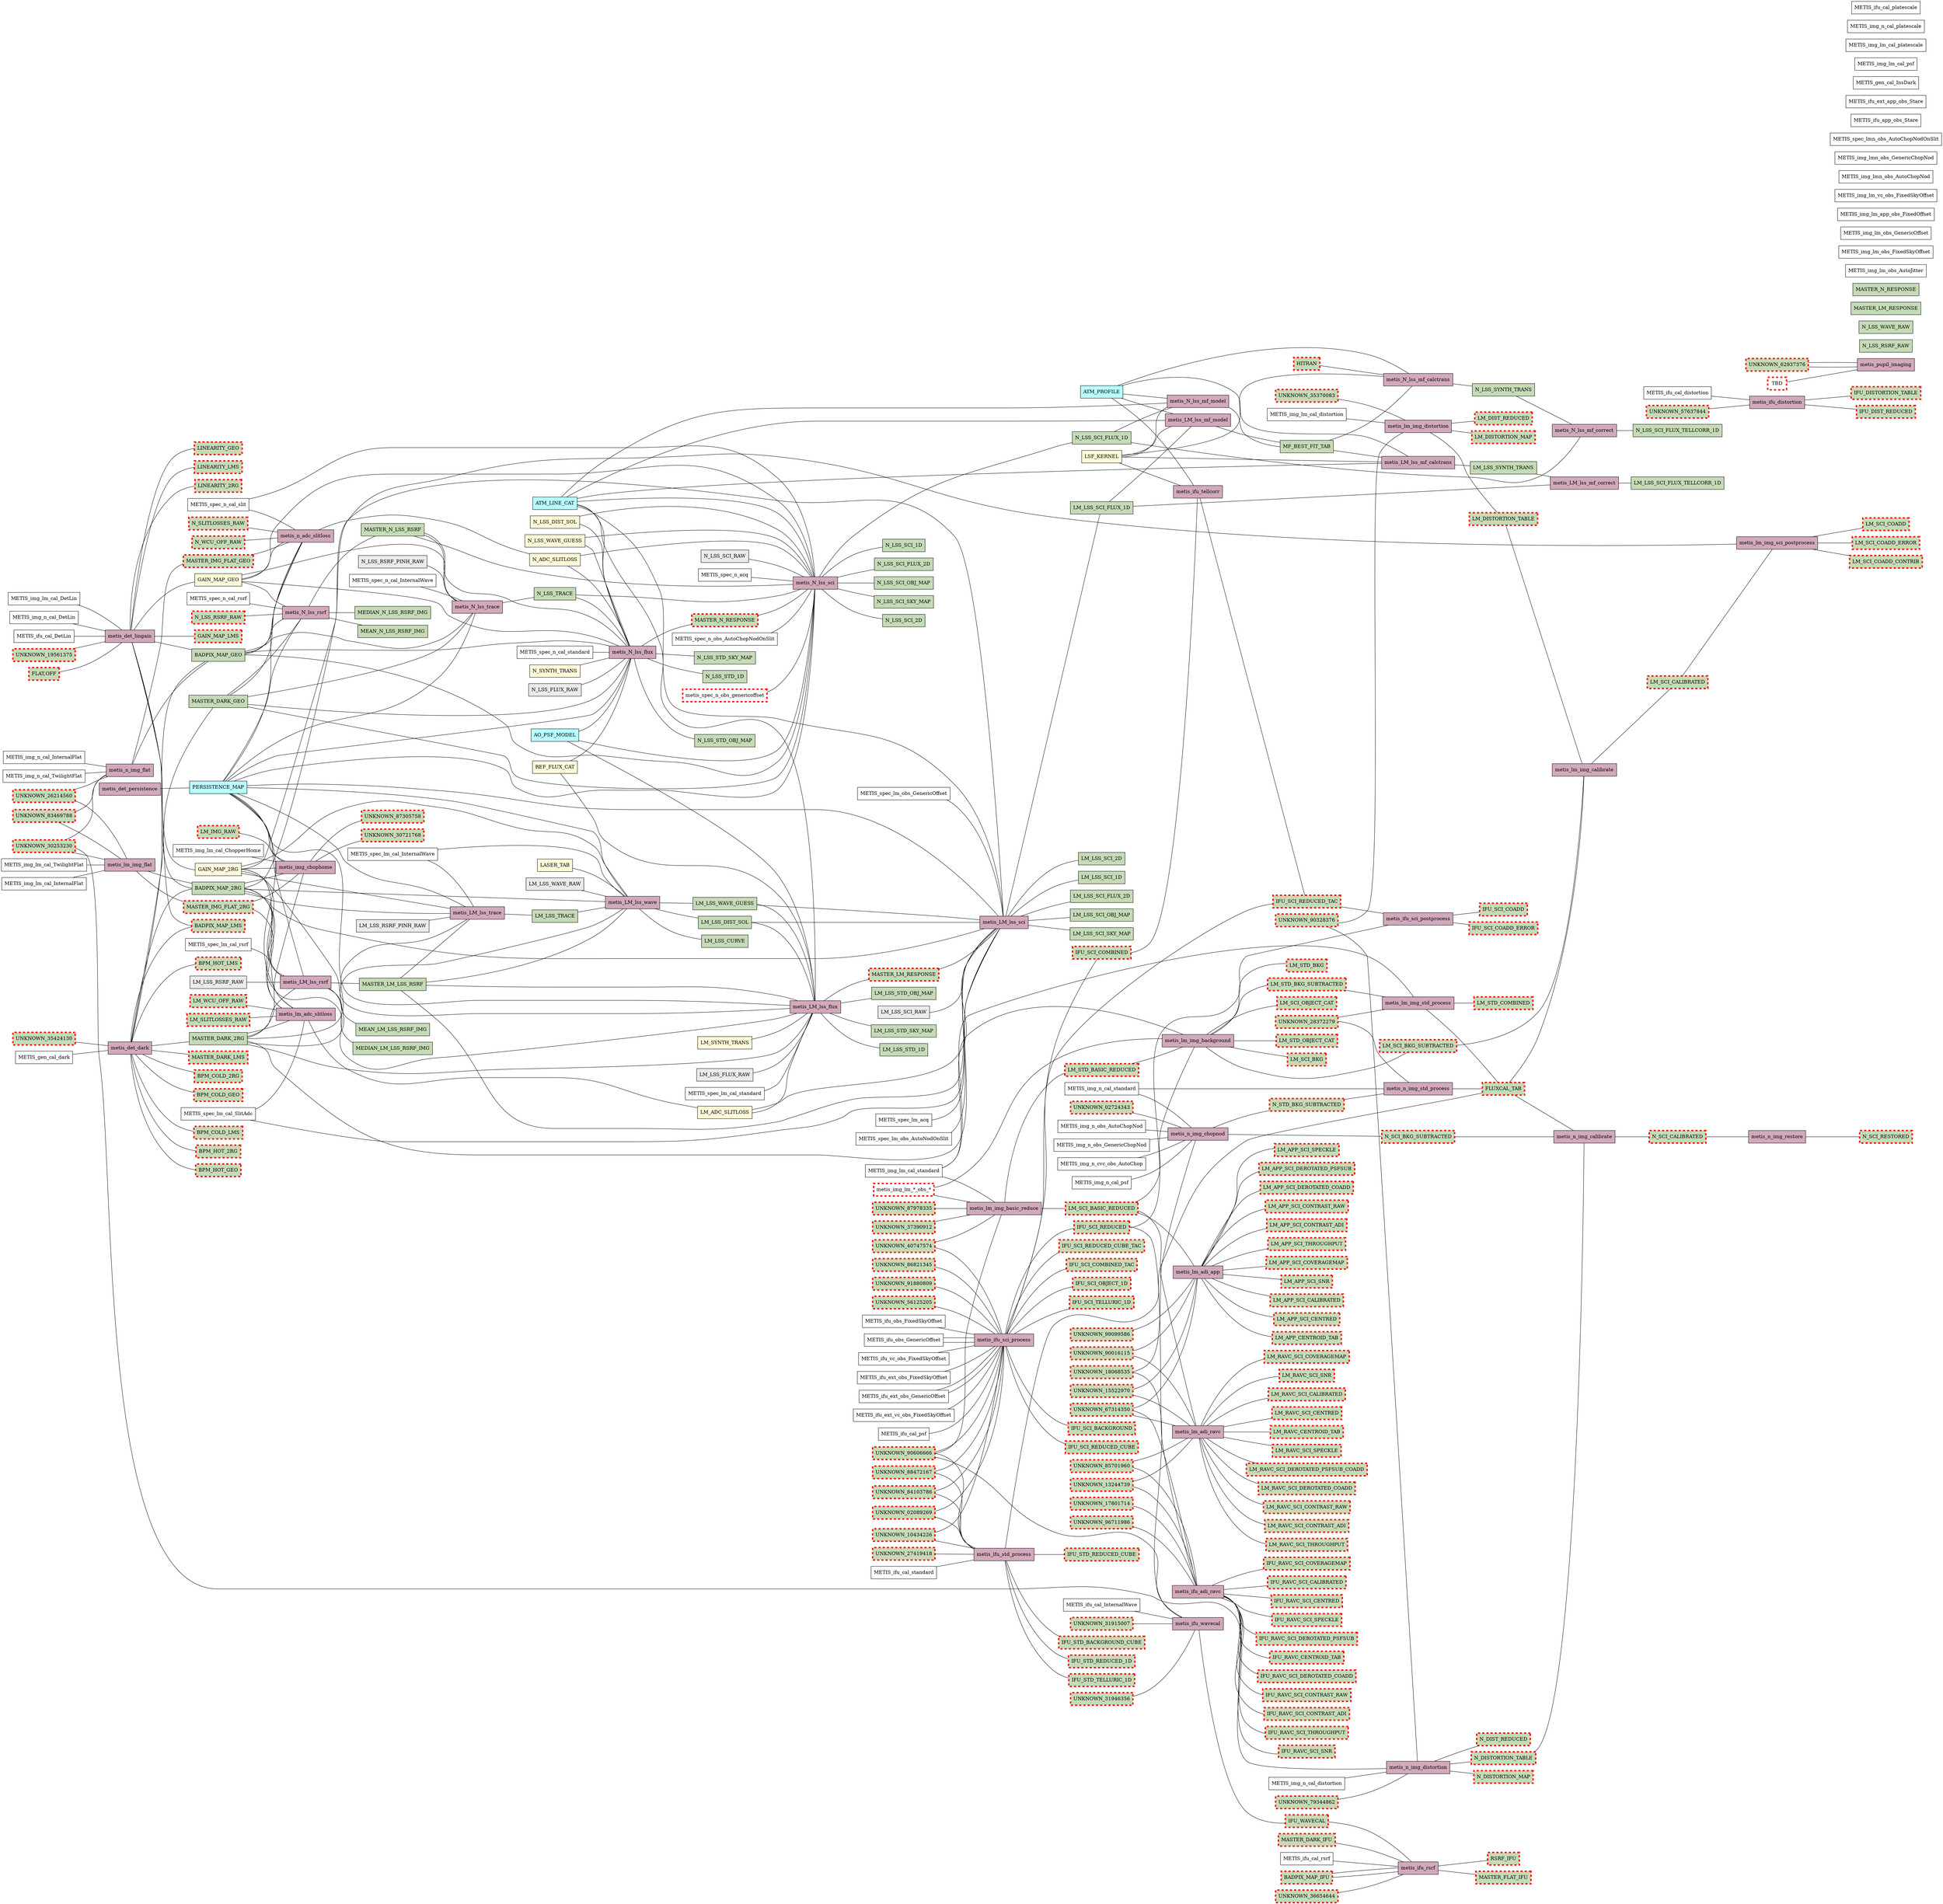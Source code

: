 graph METISDPS {

    rankdir=RL

   "metis_lm_adi_ravc" [shape=box, fillcolor="#d2a9bc", style=filled, label="metis_lm_adi_ravc"];
   "metis_lm_adi_app" [shape=box, fillcolor="#d2a9bc", style=filled, label="metis_lm_adi_app"];
   "metis_ifu_adi_ravc" [shape=box, fillcolor="#d2a9bc", style=filled, label="metis_ifu_adi_ravc"];
   "metis_ifu_wavecal" [shape=box, fillcolor="#d2a9bc", style=filled, label="metis_ifu_wavecal"];
   "metis_ifu_rsrf" [shape=box, fillcolor="#d2a9bc", style=filled, label="metis_ifu_rsrf"];
   "metis_ifu_std_process" [shape=box, fillcolor="#d2a9bc", style=filled, label="metis_ifu_std_process"];
   "metis_ifu_sci_process" [shape=box, fillcolor="#d2a9bc", style=filled, label="metis_ifu_sci_process"];
   "metis_ifu_tellcorr" [shape=box, fillcolor="#d2a9bc", style=filled, label="metis_ifu_tellcorr"];
   "metis_ifu_sci_postprocess" [shape=box, fillcolor="#d2a9bc", style=filled, label="metis_ifu_sci_postprocess"];
   "metis_ifu_distortion" [shape=box, fillcolor="#d2a9bc", style=filled, label="metis_ifu_distortion"];
   "metis_lm_lss_rsrf" [shape=box, fillcolor="#d2a9bc", style=filled, label="metis_LM_lss_rsrf"];
   "metis_lm_lss_trace" [shape=box, fillcolor="#d2a9bc", style=filled, label="metis_LM_lss_trace"];
   "metis_lm_lss_wave" [shape=box, fillcolor="#d2a9bc", style=filled, label="metis_LM_lss_wave"];
   "metis_lm_lss_flux" [shape=box, fillcolor="#d2a9bc", style=filled, label="metis_LM_lss_flux"];
   "metis_lm_lss_sci" [shape=box, fillcolor="#d2a9bc", style=filled, label="metis_LM_lss_sci"];
   "metis_lm_lss_mf_model" [shape=box, fillcolor="#d2a9bc", style=filled, label="metis_LM_lss_mf_model"];
   "metis_lm_lss_mf_calctrans" [shape=box, fillcolor="#d2a9bc", style=filled, label="metis_LM_lss_mf_calctrans"];
   "metis_lm_lss_mf_correct" [shape=box, fillcolor="#d2a9bc", style=filled, label="metis_LM_lss_mf_correct"];
   "metis_pupil_imaging" [shape=box, fillcolor="#d2a9bc", style=filled, label="metis_pupil_imaging"];
   "metis_img_chophome" [shape=box, fillcolor="#d2a9bc", style=filled, label="metis_img_chophome"];
   "metis_lm_adc_slitloss" [shape=box, fillcolor="#d2a9bc", style=filled, label="metis_lm_adc_slitloss"];
   "metis_n_adc_slitloss" [shape=box, fillcolor="#d2a9bc", style=filled, label="metis_n_adc_slitloss"];
   "metis_det_lingain" [shape=box, fillcolor="#d2a9bc", style=filled, label="metis_det_lingain"];
   "metis_det_dark" [shape=box, fillcolor="#d2a9bc", style=filled, label="metis_det_dark"];
   "metis_det_persistence" [shape=box, fillcolor="#d2a9bc", style=filled, label="metis_det_persistence"];
   "metis_lm_img_flat" [shape=box, fillcolor="#d2a9bc", style=filled, label="metis_lm_img_flat"];
   "metis_lm_img_basic_reduce" [shape=box, fillcolor="#d2a9bc", style=filled, label="metis_lm_img_basic_reduce"];
   "metis_lm_img_background" [shape=box, fillcolor="#d2a9bc", style=filled, label="metis_lm_img_background"];
   "metis_lm_img_std_process" [shape=box, fillcolor="#d2a9bc", style=filled, label="metis_lm_img_std_process"];
   "metis_lm_img_calibrate" [shape=box, fillcolor="#d2a9bc", style=filled, label="metis_lm_img_calibrate"];
   "metis_lm_img_sci_postprocess" [shape=box, fillcolor="#d2a9bc", style=filled, label="metis_lm_img_sci_postprocess"];
   "metis_lm_img_distortion" [shape=box, fillcolor="#d2a9bc", style=filled, label="metis_lm_img_distortion"];
   "metis_n_img_flat" [shape=box, fillcolor="#d2a9bc", style=filled, label="metis_n_img_flat"];
   "metis_n_img_chopnod" [shape=box, fillcolor="#d2a9bc", style=filled, label="metis_n_img_chopnod"];
   "metis_n_img_std_process" [shape=box, fillcolor="#d2a9bc", style=filled, label="metis_n_img_std_process"];
   "metis_n_img_calibrate" [shape=box, fillcolor="#d2a9bc", style=filled, label="metis_n_img_calibrate"];
   "metis_n_img_restore" [shape=box, fillcolor="#d2a9bc", style=filled, label="metis_n_img_restore"];
   "metis_n_img_distortion" [shape=box, fillcolor="#d2a9bc", style=filled, label="metis_n_img_distortion"];
   "metis_n_lss_rsrf" [shape=box, fillcolor="#d2a9bc", style=filled, label="metis_N_lss_rsrf"];
   "metis_n_lss_trace" [shape=box, fillcolor="#d2a9bc", style=filled, label="metis_N_lss_trace"];
   "metis_n_lss_flux" [shape=box, fillcolor="#d2a9bc", style=filled, label="metis_N_lss_flux"];
   "metis_n_lss_sci" [shape=box, fillcolor="#d2a9bc", style=filled, label="metis_N_lss_sci"];
   "metis_n_lss_mf_model" [shape=box, fillcolor="#d2a9bc", style=filled, label="metis_N_lss_mf_model"];
   "metis_n_lss_mf_calctrans" [shape=box, fillcolor="#d2a9bc", style=filled, label="metis_N_lss_mf_calctrans"];
   "metis_n_lss_mf_correct" [shape=box, fillcolor="#d2a9bc", style=filled, label="metis_N_lss_mf_correct"];
   "persistence_map" [shape=box, fillcolor="#b7ffff", style=filled, label="PERSISTENCE_MAP"];
   "gain_map_2rg" [shape=box, fillcolor="#fffad8", style=filled, label="GAIN_MAP_2RG"];
   "gain_map_geo" [shape=box, fillcolor="#fffad8", style=filled, label="GAIN_MAP_GEO"];
   "atm_line_cat" [shape=box, fillcolor="#b7ffff", style=filled, label="ATM_LINE_CAT"];
   "ao_psf_model" [shape=box, fillcolor="#b7ffff", style=filled, label="AO_PSF_MODEL"];
   "atm_profile" [shape=box, fillcolor="#b7ffff", style=filled, label="ATM_PROFILE"];
   "laser_tab" [shape=box, fillcolor="#fffad8", style=filled, label="LASER_TAB"];
   "ref_flux_cat" [shape=box, fillcolor="#fffad8", style=filled, label="REF_FLUX_CAT"];
   "lm_adc_slitloss" [shape=box, fillcolor="#fffad8", style=filled, label="LM_ADC_SLITLOSS"];
   "n_adc_slitloss" [shape=box, fillcolor="#fffad8", style=filled, label="N_ADC_SLITLOSS"];
   "lsf_kernel" [shape=box, fillcolor="#fffad8", style=filled, label="LSF_KERNEL"];
   "n_lss_dist_sol" [shape=box, fillcolor="#fffad8", style=filled, label="N_LSS_DIST_SOL"];
   "n_lss_wave_guess" [shape=box, fillcolor="#fffad8", style=filled, label="N_LSS_WAVE_GUESS"];
   "lm_synth_trans" [shape=box, fillcolor="#fffad8", style=filled, label="LM_SYNTH_TRANS"];
   "n_synth_trans" [shape=box, fillcolor="#fffad8", style=filled, label="N_SYNTH_TRANS"];
   "master_dark_2rg" [shape=box, fillcolor="#c5dbb7", style=filled, label="MASTER_DARK_2RG"];
   "master_dark_geo" [shape=box, fillcolor="#c5dbb7", style=filled, label="MASTER_DARK_GEO"];
   "badpix_map_2rg" [shape=box, fillcolor="#c5dbb7", style=filled, label="BADPIX_MAP_2RG"];
   "badpix_map_geo" [shape=box, fillcolor="#c5dbb7", style=filled, label="BADPIX_MAP_GEO"];
   "lm_lss_rsrf_raw" [shape=box, fillcolor="#ebebeb", style=filled, label="LM_LSS_RSRF_RAW"];
   "lm_lss_rsrf_pinh_raw" [shape=box, fillcolor="#ebebeb", style=filled, label="LM_LSS_RSRF_PINH_RAW"];
   "lm_lss_wave_raw" [shape=box, fillcolor="#ebebeb", style=filled, label="LM_LSS_WAVE_RAW"];
   "lm_lss_flux_raw" [shape=box, fillcolor="#ebebeb", style=filled, label="LM_LSS_FLUX_RAW"];
   "lm_lss_sci_raw" [shape=box, fillcolor="#ebebeb", style=filled, label="LM_LSS_SCI_RAW"];
   "n\_lss_rsrf\_raw" [shape=box, fillcolor="#c5dbb7", style=filled, label="N\_LSS_RSRF\_RAW"];
   "n_lss_wave_raw" [shape=box, fillcolor="#c5dbb7", style=filled, label="N_LSS_WAVE_RAW"];
   "n_lss_rsrf_pinh_raw" [shape=box, fillcolor="#ebebeb", style=filled, label="N_LSS_RSRF_PINH_RAW"];
   "n_lss_flux_raw" [shape=box, fillcolor="#ebebeb", style=filled, label="N_LSS_FLUX_RAW"];
   "n_lss_sci_raw" [shape=box, fillcolor="#ebebeb", style=filled, label="N_LSS_SCI_RAW"];
   "master_lm_lss_rsrf" [shape=box, fillcolor="#c5dbb7", style=filled, label="MASTER_LM_LSS_RSRF"];
   "median_lm_lss_rsrf_img" [shape=box, fillcolor="#c5dbb7", style=filled, label="MEDIAN_LM_LSS_RSRF_IMG"];
   "mean_lm_lss_rsrf_img" [shape=box, fillcolor="#c5dbb7", style=filled, label="MEAN_LM_LSS_RSRF_IMG"];
   "master_n_lss_rsrf" [shape=box, fillcolor="#c5dbb7", style=filled, label="MASTER_N_LSS_RSRF"];
   "median_n_lss_rsrf_img" [shape=box, fillcolor="#c5dbb7", style=filled, label="MEDIAN_N_LSS_RSRF_IMG"];
   "mean_n_lss_rsrf_img" [shape=box, fillcolor="#c5dbb7", style=filled, label="MEAN_N_LSS_RSRF_IMG"];
   "lm_lss_trace" [shape=box, fillcolor="#c5dbb7", style=filled, label="LM_LSS_TRACE"];
   "n_lss_trace" [shape=box, fillcolor="#c5dbb7", style=filled, label="N_LSS_TRACE"];
   "lm_lss_curve" [shape=box, fillcolor="#c5dbb7", style=filled, label="LM_LSS_CURVE"];
   "lm_lss_dist_sol" [shape=box, fillcolor="#c5dbb7", style=filled, label="LM_LSS_DIST_SOL"];
   "lm_lss_wave_guess" [shape=box, fillcolor="#c5dbb7", style=filled, label="LM_LSS_WAVE_GUESS"];
   "lm_lss_std_obj_map" [shape=box, fillcolor="#c5dbb7", style=filled, label="LM_LSS_STD_OBJ_MAP"];
   "lm_lss_std_sky_map" [shape=box, fillcolor="#c5dbb7", style=filled, label="LM_LSS_STD_SKY_MAP"];
   "lm_lss_std_1d" [shape=box, fillcolor="#c5dbb7", style=filled, label="LM_LSS_STD_1D"];
   "n_lss_std_obj_map" [shape=box, fillcolor="#c5dbb7", style=filled, label="N_LSS_STD_OBJ_MAP"];
   "n_lss_std_sky_map" [shape=box, fillcolor="#c5dbb7", style=filled, label="N_LSS_STD_SKY_MAP"];
   "n_lss_std_1d" [shape=box, fillcolor="#c5dbb7", style=filled, label="N_LSS_STD_1D"];
   "lm_lss_sci_obj_map" [shape=box, fillcolor="#c5dbb7", style=filled, label="LM_LSS_SCI_OBJ_MAP"];
   "lm_lss_sci_sky_map" [shape=box, fillcolor="#c5dbb7", style=filled, label="LM_LSS_SCI_SKY_MAP"];
   "lm_lss_sci_2d" [shape=box, fillcolor="#c5dbb7", style=filled, label="LM_LSS_SCI_2D"];
   "lm_lss_sci_1d" [shape=box, fillcolor="#c5dbb7", style=filled, label="LM_LSS_SCI_1D"];
   "n_lss_sci_obj_map" [shape=box, fillcolor="#c5dbb7", style=filled, label="N_LSS_SCI_OBJ_MAP"];
   "n_lss_sci_sky_map" [shape=box, fillcolor="#c5dbb7", style=filled, label="N_LSS_SCI_SKY_MAP"];
   "n_lss_sci_2d" [shape=box, fillcolor="#c5dbb7", style=filled, label="N_LSS_SCI_2D"];
   "n_lss_sci_1d" [shape=box, fillcolor="#c5dbb7", style=filled, label="N_LSS_SCI_1D"];
   "master\_lm\_response" [shape=box, fillcolor="#c5dbb7", style=filled, label="MASTER\_LM\_RESPONSE"];
   "master\_n_response" [shape=box, fillcolor="#c5dbb7", style=filled, label="MASTER\_N_RESPONSE"];
   "mf_best_fit_tab" [shape=box, fillcolor="#c5dbb7", style=filled, label="MF_BEST_FIT_TAB"];
   "lm_lss_synth_trans" [shape=box, fillcolor="#c5dbb7", style=filled, label="LM_LSS_SYNTH_TRANS"];
   "n_lss_synth_trans" [shape=box, fillcolor="#c5dbb7", style=filled, label="N_LSS_SYNTH_TRANS"];
   "lm_lss_sci_flux_2d" [shape=box, fillcolor="#c5dbb7", style=filled, label="LM_LSS_SCI_FLUX_2D"];
   "n_lss_sci_flux_2d" [shape=box, fillcolor="#c5dbb7", style=filled, label="N_LSS_SCI_FLUX_2D"];
   "lm_lss_sci_flux_1d" [shape=box, fillcolor="#c5dbb7", style=filled, label="LM_LSS_SCI_FLUX_1D"];
   "n_lss_sci_flux_1d" [shape=box, fillcolor="#c5dbb7", style=filled, label="N_LSS_SCI_FLUX_1D"];
   "lm_lss_sci_flux_tellcorr_1d" [shape=box, fillcolor="#c5dbb7", style=filled, label="LM_LSS_SCI_FLUX_TELLCORR_1D"];
   "n_lss_sci_flux_tellcorr_1d" [shape=box, fillcolor="#c5dbb7", style=filled, label="N_LSS_SCI_FLUX_TELLCORR_1D"];
   "metis_spec_lm_acq" [shape=box, fillcolor="white", style=filled, label="METIS_spec_lm_acq"];
   "metis_spec_n_acq" [shape=box, fillcolor="white", style=filled, label="METIS_spec_n_acq"];
   "metis_img_lm_obs_autojitter" [shape=box, fillcolor="white", style=filled, label="METIS_img_lm_obs_AutoJitter"];
   "metis_img_lm_obs_fixedskyoffset" [shape=box, fillcolor="white", style=filled, label="METIS_img_lm_obs_FixedSkyOffset"];
   "metis_img_lm_obs_genericoffset" [shape=box, fillcolor="white", style=filled, label="METIS_img_lm_obs_GenericOffset"];
   "metis_img_lm_app_obs_fixedoffset" [shape=box, fillcolor="white", style=filled, label="METIS_img_lm_app_obs_FixedOffset"];
   "metis_img_lm_vc_obs_fixedskyoffset" [shape=box, fillcolor="white", style=filled, label="METIS_img_lm_vc_obs_FixedSkyOffset"];
   "metis_img_n_obs_autochopnod" [shape=box, fillcolor="white", style=filled, label="METIS_img_n_obs_AutoChopNod"];
   "metis_img_n_obs_genericchopnod" [shape=box, fillcolor="white", style=filled, label="METIS_img_n_obs_GenericChopNod"];
   "metis_img_n_cvc_obs_autochop" [shape=box, fillcolor="white", style=filled, label="METIS_img_n_cvc_obs_AutoChop"];
   "metis_img_lmn_obs_autochopnod" [shape=box, fillcolor="white", style=filled, label="METIS_img_lmn_obs_AutoChopNod"];
   "metis_img_lmn_obs_genericchopnod" [shape=box, fillcolor="white", style=filled, label="METIS_img_lmn_obs_GenericChopNod"];
   "metis_spec_lm_obs_autonodonslit" [shape=box, fillcolor="white", style=filled, label="METIS_spec_lm_obs_AutoNodOnSlit"];
   "metis_spec_lm_obs_genericoffset" [shape=box, fillcolor="white", style=filled, label="METIS_spec_lm_obs_GenericOffset"];
   "metis_spec_n_obs_autochopnodonslit" [shape=box, fillcolor="white", style=filled, label="METIS_spec_n_obs_AutoChopNodOnSlit"];
   "metis_spec_lmn_obs_autochopnodonslit" [shape=box, fillcolor="white", style=filled, label="METIS_spec_lmn_obs_AutoChopNodOnSlit"];
   "metis_ifu_obs_fixedskyoffset" [shape=box, fillcolor="white", style=filled, label="METIS_ifu_obs_FixedSkyOffset"];
   "metis_ifu_obs_genericoffset" [shape=box, fillcolor="white", style=filled, label="METIS_ifu_obs_GenericOffset"];
   "metis_ifu_app_obs_stare" [shape=box, fillcolor="white", style=filled, label="METIS_ifu_app_obs_Stare"];
   "metis_ifu_vc_obs_fixedskyoffset" [shape=box, fillcolor="white", style=filled, label="METIS_ifu_vc_obs_FixedSkyOffset"];
   "metis_ifu_ext_obs_fixedskyoffset" [shape=box, fillcolor="white", style=filled, label="METIS_ifu_ext_obs_FixedSkyOffset"];
   "metis_ifu_ext_obs_genericoffset" [shape=box, fillcolor="white", style=filled, label="METIS_ifu_ext_obs_GenericOffset"];
   "metis_ifu_ext_app_obs_stare" [shape=box, fillcolor="white", style=filled, label="METIS_ifu_ext_app_obs_Stare"];
   "metis_ifu_ext_vc_obs_fixedskyoffset" [shape=box, fillcolor="white", style=filled, label="METIS_ifu_ext_vc_obs_FixedSkyOffset"];
   "metis_img_lm_cal_chopperhome" [shape=box, fillcolor="white", style=filled, label="METIS_img_lm_cal_ChopperHome"];
   "metis_gen_cal_dark" [shape=box, fillcolor="white", style=filled, label="METIS_gen_cal_dark"];
   "metis_gen_cal_insdark" [shape=box, fillcolor="white", style=filled, label="METIS_gen_cal_InsDark"];
   "metis_img_lm_cal_internalflat" [shape=box, fillcolor="white", style=filled, label="METIS_img_lm_cal_InternalFlat"];
   "metis_img_n_cal_internalflat" [shape=box, fillcolor="white", style=filled, label="METIS_img_n_cal_InternalFlat"];
   "metis_img_lm_cal_twilightflat" [shape=box, fillcolor="white", style=filled, label="METIS_img_lm_cal_TwilightFlat"];
   "metis_img_n_cal_twilightflat" [shape=box, fillcolor="white", style=filled, label="METIS_img_n_cal_TwilightFlat"];
   "metis_spec_lm_cal_slitadc" [shape=box, fillcolor="white", style=filled, label="METIS_spec_lm_cal_SlitAdc"];
   "metis_spec_n_cal_slit" [shape=box, fillcolor="white", style=filled, label="METIS_spec_n_cal_slit"];
   "metis_spec_lm_cal_internalwave" [shape=box, fillcolor="white", style=filled, label="METIS_spec_lm_cal_InternalWave"];
   "metis_spec_n_cal_internalwave" [shape=box, fillcolor="white", style=filled, label="METIS_spec_n_cal_InternalWave"];
   "metis_ifu_cal_internalwave" [shape=box, fillcolor="white", style=filled, label="METIS_ifu_cal_InternalWave"];
   "metis_ifu_cal_rsrf" [shape=box, fillcolor="white", style=filled, label="METIS_ifu_cal_rsrf"];
   "metis_spec_lm_cal_rsrf" [shape=box, fillcolor="white", style=filled, label="METIS_spec_lm_cal_rsrf"];
   "metis_spec_n_cal_rsrf" [shape=box, fillcolor="white", style=filled, label="METIS_spec_n_cal_rsrf"];
   "metis_img_lm_cal_standard" [shape=box, fillcolor="white", style=filled, label="METIS_img_lm_cal_standard"];
   "metis_img_n_cal_standard" [shape=box, fillcolor="white", style=filled, label="METIS_img_n_cal_standard"];
   "metis_spec_lm_cal_standard" [shape=box, fillcolor="white", style=filled, label="METIS_spec_lm_cal_standard"];
   "metis_spec_n_cal_standard" [shape=box, fillcolor="white", style=filled, label="METIS_spec_n_cal_standard"];
   "metis_ifu_cal_standard" [shape=box, fillcolor="white", style=filled, label="METIS_ifu_cal_standard"];
   "metis_img_lm_cal_psf" [shape=box, fillcolor="white", style=filled, label="METIS_img_lm_cal_psf"];
   "metis_img_n_cal_psf" [shape=box, fillcolor="white", style=filled, label="METIS_img_n_cal_psf"];
   "metis_ifu_cal_psf" [shape=box, fillcolor="white", style=filled, label="METIS_ifu_cal_psf"];
   "metis_img_lm_cal_platescale" [shape=box, fillcolor="white", style=filled, label="METIS_img_lm_cal_platescale"];
   "metis_img_n_cal_platescale" [shape=box, fillcolor="white", style=filled, label="METIS_img_n_cal_platescale"];
   "metis_ifu_cal_platescale" [shape=box, fillcolor="white", style=filled, label="METIS_ifu_cal_platescale"];
   "metis_img_lm_cal_distortion" [shape=box, fillcolor="white", style=filled, label="METIS_img_lm_cal_distortion"];
   "metis_img_n_cal_distortion" [shape=box, fillcolor="white", style=filled, label="METIS_img_n_cal_distortion"];
   "metis_ifu_cal_distortion" [shape=box, fillcolor="white", style=filled, label="METIS_ifu_cal_distortion"];
   "metis_img_lm_cal_detlin" [shape=box, fillcolor="white", style=filled, label="METIS_img_lm_cal_DetLin"];
   "metis_img_n_cal_detlin" [shape=box, fillcolor="white", style=filled, label="METIS_img_n_cal_DetLin"];
   "metis_ifu_cal_detlin" [shape=box, fillcolor="white", style=filled, label="METIS_ifu_cal_DetLin"];
   "lm_sci_basic_reduced" [shape=box, fillcolor="#c5dbb7", color=red, style="filled,dashed", penwidth="4.0", label="LM_SCI_BASIC_REDUCED"];
   "unknown_15522970" [shape=box, fillcolor="#c5dbb7", color=red, style="filled,dashed", penwidth="4.0", label="UNKNOWN_15522970"];
   "unknown_90016115" [shape=box, fillcolor="#c5dbb7", color=red, style="filled,dashed", penwidth="4.0", label="UNKNOWN_90016115"];
   "unknown_13244739" [shape=box, fillcolor="#c5dbb7", color=red, style="filled,dashed", penwidth="4.0", label="UNKNOWN_13244739"];
   "unknown_85701960" [shape=box, fillcolor="#c5dbb7", color=red, style="filled,dashed", penwidth="4.0", label="UNKNOWN_85701960"];
   "unknown_67314350" [shape=box, fillcolor="#c5dbb7", color=red, style="filled,dashed", penwidth="4.0", label="UNKNOWN_67314350"];
   "lm_ravc_sci_calibrated" [shape=box, fillcolor="#c5dbb7", color=red, style="filled,dashed", penwidth="4.0", label="LM_RAVC_SCI_CALIBRATED"];
   "lm_ravc_sci_centred" [shape=box, fillcolor="#c5dbb7", color=red, style="filled,dashed", penwidth="4.0", label="LM_RAVC_SCI_CENTRED"];
   "lm_ravc_centroid_tab" [shape=box, fillcolor="#c5dbb7", color=red, style="filled,dashed", penwidth="4.0", label="LM_RAVC_CENTROID_TAB"];
   "lm_ravc_sci_speckle" [shape=box, fillcolor="#c5dbb7", color=red, style="filled,dashed", penwidth="4.0", label="LM_RAVC_SCI_SPECKLE"];
   "lm_ravc_sci_derotated_psfsub_coadd" [shape=box, fillcolor="#c5dbb7", color=red, style="filled,dashed", penwidth="4.0", label="LM_RAVC_SCI_DEROTATED_PSFSUB_COADD"];
   "lm_ravc_sci_derotated_coadd" [shape=box, fillcolor="#c5dbb7", color=red, style="filled,dashed", penwidth="4.0", label="LM_RAVC_SCI_DEROTATED_COADD"];
   "lm_ravc_sci_contrast_raw" [shape=box, fillcolor="#c5dbb7", color=red, style="filled,dashed", penwidth="4.0", label="LM_RAVC_SCI_CONTRAST_RAW"];
   "lm_ravc_sci_contrast_adi" [shape=box, fillcolor="#c5dbb7", color=red, style="filled,dashed", penwidth="4.0", label="LM_RAVC_SCI_CONTRAST_ADI"];
   "lm_ravc_sci_throughput" [shape=box, fillcolor="#c5dbb7", color=red, style="filled,dashed", penwidth="4.0", label="LM_RAVC_SCI_THROUGHPUT"];
   "lm_ravc_sci_coveragemap" [shape=box, fillcolor="#c5dbb7", color=red, style="filled,dashed", penwidth="4.0", label="LM_RAVC_SCI_COVERAGEMAP"];
   "lm_ravc_sci_snr" [shape=box, fillcolor="#c5dbb7", color=red, style="filled,dashed", penwidth="4.0", label="LM_RAVC_SCI_SNR"];
   "lm_sci_basic_reduced" [shape=box, fillcolor="#c5dbb7", color=red, style="filled,dashed", penwidth="4.0", label="LM_SCI_BASIC_REDUCED"];
   "unknown_15522970" [shape=box, fillcolor="#c5dbb7", color=red, style="filled,dashed", penwidth="4.0", label="UNKNOWN_15522970"];
   "unknown_90016115" [shape=box, fillcolor="#c5dbb7", color=red, style="filled,dashed", penwidth="4.0", label="UNKNOWN_90016115"];
   "unknown_99099586" [shape=box, fillcolor="#c5dbb7", color=red, style="filled,dashed", penwidth="4.0", label="UNKNOWN_99099586"];
   "unknown_67314350" [shape=box, fillcolor="#c5dbb7", color=red, style="filled,dashed", penwidth="4.0", label="UNKNOWN_67314350"];
   "lm_app_sci_calibrated" [shape=box, fillcolor="#c5dbb7", color=red, style="filled,dashed", penwidth="4.0", label="LM_APP_SCI_CALIBRATED"];
   "lm_app_sci_centred" [shape=box, fillcolor="#c5dbb7", color=red, style="filled,dashed", penwidth="4.0", label="LM_APP_SCI_CENTRED"];
   "lm_app_centroid_tab" [shape=box, fillcolor="#c5dbb7", color=red, style="filled,dashed", penwidth="4.0", label="LM_APP_CENTROID_TAB"];
   "lm_app_sci_speckle" [shape=box, fillcolor="#c5dbb7", color=red, style="filled,dashed", penwidth="4.0", label="LM_APP_SCI_SPECKLE"];
   "lm_app_sci_derotated_psfsub" [shape=box, fillcolor="#c5dbb7", color=red, style="filled,dashed", penwidth="4.0", label="LM_APP_SCI_DEROTATED_PSFSUB"];
   "lm_app_sci_derotated_coadd" [shape=box, fillcolor="#c5dbb7", color=red, style="filled,dashed", penwidth="4.0", label="LM_APP_SCI_DEROTATED_COADD"];
   "lm_app_sci_contrast_raw" [shape=box, fillcolor="#c5dbb7", color=red, style="filled,dashed", penwidth="4.0", label="LM_APP_SCI_CONTRAST_RAW"];
   "lm_app_sci_contrast_adi" [shape=box, fillcolor="#c5dbb7", color=red, style="filled,dashed", penwidth="4.0", label="LM_APP_SCI_CONTRAST_ADI"];
   "lm_app_sci_throughput" [shape=box, fillcolor="#c5dbb7", color=red, style="filled,dashed", penwidth="4.0", label="LM_APP_SCI_THROUGHPUT"];
   "lm_app_sci_coveragemap" [shape=box, fillcolor="#c5dbb7", color=red, style="filled,dashed", penwidth="4.0", label="LM_APP_SCI_COVERAGEMAP"];
   "lm_app_sci_snr" [shape=box, fillcolor="#c5dbb7", color=red, style="filled,dashed", penwidth="4.0", label="LM_APP_SCI_SNR"];
   "ifu_sci_reduced" [shape=box, fillcolor="#c5dbb7", color=red, style="filled,dashed", penwidth="4.0", label="IFU_SCI_REDUCED"];
   "unknown_96711986" [shape=box, fillcolor="#c5dbb7", color=red, style="filled,dashed", penwidth="4.0", label="UNKNOWN_96711986"];
   "unknown_17801714" [shape=box, fillcolor="#c5dbb7", color=red, style="filled,dashed", penwidth="4.0", label="UNKNOWN_17801714"];
   "unknown_13244739" [shape=box, fillcolor="#c5dbb7", color=red, style="filled,dashed", penwidth="4.0", label="UNKNOWN_13244739"];
   "unknown_85701960" [shape=box, fillcolor="#c5dbb7", color=red, style="filled,dashed", penwidth="4.0", label="UNKNOWN_85701960"];
   "unknown_67314350" [shape=box, fillcolor="#c5dbb7", color=red, style="filled,dashed", penwidth="4.0", label="UNKNOWN_67314350"];
   "ifu_ravc_sci_calibrated" [shape=box, fillcolor="#c5dbb7", color=red, style="filled,dashed", penwidth="4.0", label="IFU_RAVC_SCI_CALIBRATED"];
   "ifu_ravc_sci_centred" [shape=box, fillcolor="#c5dbb7", color=red, style="filled,dashed", penwidth="4.0", label="IFU_RAVC_SCI_CENTRED"];
   "ifu_ravc_centroid_tab" [shape=box, fillcolor="#c5dbb7", color=red, style="filled,dashed", penwidth="4.0", label="IFU_RAVC_CENTROID_TAB"];
   "ifu_ravc_sci_speckle" [shape=box, fillcolor="#c5dbb7", color=red, style="filled,dashed", penwidth="4.0", label="IFU_RAVC_SCI_SPECKLE"];
   "ifu_ravc_sci_derotated_psfsub" [shape=box, fillcolor="#c5dbb7", color=red, style="filled,dashed", penwidth="4.0", label="IFU_RAVC_SCI_DEROTATED_PSFSUB"];
   "ifu_ravc_sci_derotated_coadd" [shape=box, fillcolor="#c5dbb7", color=red, style="filled,dashed", penwidth="4.0", label="IFU_RAVC_SCI_DEROTATED_COADD"];
   "ifu_ravc_sci_contrast_raw" [shape=box, fillcolor="#c5dbb7", color=red, style="filled,dashed", penwidth="4.0", label="IFU_RAVC_SCI_CONTRAST_RAW"];
   "ifu_ravc_sci_contrast_adi" [shape=box, fillcolor="#c5dbb7", color=red, style="filled,dashed", penwidth="4.0", label="IFU_RAVC_SCI_CONTRAST_ADI"];
   "ifu_ravc_sci_throughput" [shape=box, fillcolor="#c5dbb7", color=red, style="filled,dashed", penwidth="4.0", label="IFU_RAVC_SCI_THROUGHPUT"];
   "ifu_ravc_sci_snr" [shape=box, fillcolor="#c5dbb7", color=red, style="filled,dashed", penwidth="4.0", label="IFU_RAVC_SCI_SNR"];
   "ifu_ravc_sci_coveragemap" [shape=box, fillcolor="#c5dbb7", color=red, style="filled,dashed", penwidth="4.0", label="IFU_RAVC_SCI_COVERAGEMAP"];
   "unknown_31915007" [shape=box, fillcolor="#c5dbb7", color=red, style="filled,dashed", penwidth="4.0", label="UNKNOWN_31915007"];
   "unknown_90606666" [shape=box, fillcolor="#c5dbb7", color=red, style="filled,dashed", penwidth="4.0", label="UNKNOWN_90606666"];
   "unknown_18068535" [shape=box, fillcolor="#c5dbb7", color=red, style="filled,dashed", penwidth="4.0", label="UNKNOWN_18068535"];
   "unknown_31946356" [shape=box, fillcolor="#c5dbb7", color=red, style="filled,dashed", penwidth="4.0", label="UNKNOWN_31946356"];
   "ifu_wavecal" [shape=box, fillcolor="#c5dbb7", color=red, style="filled,dashed", penwidth="4.0", label="IFU_WAVECAL"];
   "unknown_36654644" [shape=box, fillcolor="#c5dbb7", color=red, style="filled,dashed", penwidth="4.0", label="UNKNOWN_36654644"];
   "master_dark_ifu" [shape=box, fillcolor="#c5dbb7", color=red, style="filled,dashed", penwidth="4.0", label="MASTER_DARK_IFU"];
   "badpix_map_ifu" [shape=box, fillcolor="#c5dbb7", color=red, style="filled,dashed", penwidth="4.0", label="BADPIX_MAP_IFU"];
   "ifu_wavecal" [shape=box, fillcolor="#c5dbb7", color=red, style="filled,dashed", penwidth="4.0", label="IFU_WAVECAL"];
   "master_flat_ifu" [shape=box, fillcolor="#c5dbb7", color=red, style="filled,dashed", penwidth="4.0", label="MASTER_FLAT_IFU"];
   "rsrf_ifu" [shape=box, fillcolor="#c5dbb7", color=red, style="filled,dashed", penwidth="4.0", label="RSRF_IFU"];
   "badpix_map_ifu" [shape=box, fillcolor="#c5dbb7", color=red, style="filled,dashed", penwidth="4.0", label="BADPIX_MAP_IFU"];
   "unknown_27419418" [shape=box, fillcolor="#c5dbb7", color=red, style="filled,dashed", penwidth="4.0", label="UNKNOWN_27419418"];
   "unknown_90606666" [shape=box, fillcolor="#c5dbb7", color=red, style="filled,dashed", penwidth="4.0", label="UNKNOWN_90606666"];
   "unknown_84103786" [shape=box, fillcolor="#c5dbb7", color=red, style="filled,dashed", penwidth="4.0", label="UNKNOWN_84103786"];
   "unknown_02089269" [shape=box, fillcolor="#c5dbb7", color=red, style="filled,dashed", penwidth="4.0", label="UNKNOWN_02089269"];
   "unknown_10434226" [shape=box, fillcolor="#c5dbb7", color=red, style="filled,dashed", penwidth="4.0", label="UNKNOWN_10434226"];
   "unknown_88472167" [shape=box, fillcolor="#c5dbb7", color=red, style="filled,dashed", penwidth="4.0", label="UNKNOWN_88472167"];
   "ifu_std_reduced_cube" [shape=box, fillcolor="#c5dbb7", color=red, style="filled,dashed", penwidth="4.0", label="IFU_STD_REDUCED_CUBE"];
   "ifu_std_background_cube" [shape=box, fillcolor="#c5dbb7", color=red, style="filled,dashed", penwidth="4.0", label="IFU_STD_BACKGROUND_CUBE"];
   "ifu_std_reduced_1d" [shape=box, fillcolor="#c5dbb7", color=red, style="filled,dashed", penwidth="4.0", label="IFU_STD_REDUCED_1D"];
   "ifu_std_telluric_1d" [shape=box, fillcolor="#c5dbb7", color=red, style="filled,dashed", penwidth="4.0", label="IFU_STD_TELLURIC_1D"];
   "fluxcal_tab" [shape=box, fillcolor="#c5dbb7", color=red, style="filled,dashed", penwidth="4.0", label="FLUXCAL_TAB"];
   "unknown_86821345" [shape=box, fillcolor="#c5dbb7", color=red, style="filled,dashed", penwidth="4.0", label="UNKNOWN_86821345"];
   "unknown_40747574" [shape=box, fillcolor="#c5dbb7", color=red, style="filled,dashed", penwidth="4.0", label="UNKNOWN_40747574"];
   "unknown_90606666" [shape=box, fillcolor="#c5dbb7", color=red, style="filled,dashed", penwidth="4.0", label="UNKNOWN_90606666"];
   "unknown_84103786" [shape=box, fillcolor="#c5dbb7", color=red, style="filled,dashed", penwidth="4.0", label="UNKNOWN_84103786"];
   "unknown_02089269" [shape=box, fillcolor="#c5dbb7", color=red, style="filled,dashed", penwidth="4.0", label="UNKNOWN_02089269"];
   "unknown_10434226" [shape=box, fillcolor="#c5dbb7", color=red, style="filled,dashed", penwidth="4.0", label="UNKNOWN_10434226"];
   "unknown_91880809" [shape=box, fillcolor="#c5dbb7", color=red, style="filled,dashed", penwidth="4.0", label="UNKNOWN_91880809"];
   "unknown_88472167" [shape=box, fillcolor="#c5dbb7", color=red, style="filled,dashed", penwidth="4.0", label="UNKNOWN_88472167"];
   "unknown_56125205" [shape=box, fillcolor="#c5dbb7", color=red, style="filled,dashed", penwidth="4.0", label="UNKNOWN_56125205"];
   "ifu_sci_reduced" [shape=box, fillcolor="#c5dbb7", color=red, style="filled,dashed", penwidth="4.0", label="IFU_SCI_REDUCED"];
   "ifu_sci_reduced_tac" [shape=box, fillcolor="#c5dbb7", color=red, style="filled,dashed", penwidth="4.0", label="IFU_SCI_REDUCED_TAC"];
   "ifu_sci_background" [shape=box, fillcolor="#c5dbb7", color=red, style="filled,dashed", penwidth="4.0", label="IFU_SCI_BACKGROUND"];
   "ifu_sci_reduced_cube" [shape=box, fillcolor="#c5dbb7", color=red, style="filled,dashed", penwidth="4.0", label="IFU_SCI_REDUCED_CUBE"];
   "ifu_sci_reduced_cube_tac" [shape=box, fillcolor="#c5dbb7", color=red, style="filled,dashed", penwidth="4.0", label="IFU_SCI_REDUCED_CUBE_TAC"];
   "ifu_sci_combined" [shape=box, fillcolor="#c5dbb7", color=red, style="filled,dashed", penwidth="4.0", label="IFU_SCI_COMBINED"];
   "ifu_sci_combined_tac" [shape=box, fillcolor="#c5dbb7", color=red, style="filled,dashed", penwidth="4.0", label="IFU_SCI_COMBINED_TAC"];
   "ifu_sci_object_1d" [shape=box, fillcolor="#c5dbb7", color=red, style="filled,dashed", penwidth="4.0", label="IFU_SCI_OBJECT_1D"];
   "ifu_sci_telluric_1d" [shape=box, fillcolor="#c5dbb7", color=red, style="filled,dashed", penwidth="4.0", label="IFU_SCI_TELLURIC_1D"];
   "ifu_sci_combined" [shape=box, fillcolor="#c5dbb7", color=red, style="filled,dashed", penwidth="4.0", label="IFU_SCI_COMBINED"];
   "ifu_sci_reduced_tac" [shape=box, fillcolor="#c5dbb7", color=red, style="filled,dashed", penwidth="4.0", label="IFU_SCI_REDUCED_TAC"];
   "ifu_sci_reduced" [shape=box, fillcolor="#c5dbb7", color=red, style="filled,dashed", penwidth="4.0", label="IFU_SCI_REDUCED"];
   "ifu_sci_reduced_tac" [shape=box, fillcolor="#c5dbb7", color=red, style="filled,dashed", penwidth="4.0", label="IFU_SCI_REDUCED_TAC"];
   "ifu_sci_coadd" [shape=box, fillcolor="#c5dbb7", color=red, style="filled,dashed", penwidth="4.0", label="IFU_SCI_COADD"];
   "ifu_sci_coadd_error" [shape=box, fillcolor="#c5dbb7", color=red, style="filled,dashed", penwidth="4.0", label="IFU_SCI_COADD_ERROR"];
   "unknown_57637844" [shape=box, fillcolor="#c5dbb7", color=red, style="filled,dashed", penwidth="4.0", label="UNKNOWN_57637844"];
   "ifu_distortion_table" [shape=box, fillcolor="#c5dbb7", color=red, style="filled,dashed", penwidth="4.0", label="IFU_DISTORTION_TABLE"];
   "ifu_dist_reduced" [shape=box, fillcolor="#c5dbb7", color=red, style="filled,dashed", penwidth="4.0", label="IFU_DIST_REDUCED"];
   "master_lm_response" [shape=box, fillcolor="#c5dbb7", color=red, style="filled,dashed", penwidth="4.0", label="MASTER_LM_RESPONSE"];
   "master_lm_response" [shape=box, fillcolor="#c5dbb7", color=red, style="filled,dashed", penwidth="4.0", label="MASTER_LM_RESPONSE"];
   "unknown_62937376" [shape=box, fillcolor="#c5dbb7", color=red, style="filled,dashed", penwidth="4.0", label="UNKNOWN_62937376"];
   "unknown_62937376" [shape=box, fillcolor="#c5dbb7", color=red, style="filled,dashed", penwidth="4.0", label="UNKNOWN_62937376"];
   "lm_img_raw" [shape=box, fillcolor="#c5dbb7", color=red, style="filled,dashed", penwidth="4.0", label="LM_IMG_RAW"];
   "master_img_flat_2rg" [shape=box, fillcolor="#c5dbb7", color=red, style="filled,dashed", penwidth="4.0", label="MASTER_IMG_FLAT_2RG"];
   "unknown_87305758" [shape=box, fillcolor="#c5dbb7", color=red, style="filled,dashed", penwidth="4.0", label="UNKNOWN_87305758"];
   "unknown_30721768" [shape=box, fillcolor="#c5dbb7", color=red, style="filled,dashed", penwidth="4.0", label="UNKNOWN_30721768"];
   "lm_slitlosses_raw" [shape=box, fillcolor="#c5dbb7", color=red, style="filled,dashed", penwidth="4.0", label="LM_SLITLOSSES_RAW"];
   "lm_wcu_off_raw" [shape=box, fillcolor="#c5dbb7", color=red, style="filled,dashed", penwidth="4.0", label="LM_WCU_OFF_RAW"];
   "master_img_flat_2rg" [shape=box, fillcolor="#c5dbb7", color=red, style="filled,dashed", penwidth="4.0", label="MASTER_IMG_FLAT_2RG"];
   "n_slitlosses_raw" [shape=box, fillcolor="#c5dbb7", color=red, style="filled,dashed", penwidth="4.0", label="N_SLITLOSSES_RAW"];
   "n_wcu_off_raw" [shape=box, fillcolor="#c5dbb7", color=red, style="filled,dashed", penwidth="4.0", label="N_WCU_OFF_RAW"];
   "master_img_flat_geo" [shape=box, fillcolor="#c5dbb7", color=red, style="filled,dashed", penwidth="4.0", label="MASTER_IMG_FLAT_GEO"];
   "unknown_19561375" [shape=box, fillcolor="#c5dbb7", color=red, style="filled,dashed", penwidth="4.0", label="UNKNOWN_19561375"];
   "flat,off" [shape=box, fillcolor="#c5dbb7", color=red, style="filled,dashed", penwidth="4.0", label="FLAT,OFF"];
   "gain_map_lms" [shape=box, fillcolor="#c5dbb7", color=red, style="filled,dashed", penwidth="4.0", label="GAIN_MAP_LMS"];
   "linearity_2rg" [shape=box, fillcolor="#c5dbb7", color=red, style="filled,dashed", penwidth="4.0", label="LINEARITY_2RG"];
   "linearity_geo" [shape=box, fillcolor="#c5dbb7", color=red, style="filled,dashed", penwidth="4.0", label="LINEARITY_GEO"];
   "linearity_lms" [shape=box, fillcolor="#c5dbb7", color=red, style="filled,dashed", penwidth="4.0", label="LINEARITY_LMS"];
   "badpix_map_lms" [shape=box, fillcolor="#c5dbb7", color=red, style="filled,dashed", penwidth="4.0", label="BADPIX_MAP_LMS"];
   "unknown_35424130" [shape=box, fillcolor="#c5dbb7", color=red, style="filled,dashed", penwidth="4.0", label="UNKNOWN_35424130"];
   "master_dark_lms" [shape=box, fillcolor="#c5dbb7", color=red, style="filled,dashed", penwidth="4.0", label="MASTER_DARK_LMS"];
   "bpm_cold_2rg" [shape=box, fillcolor="#c5dbb7", color=red, style="filled,dashed", penwidth="4.0", label="BPM_COLD_2RG"];
   "bpm_cold_geo" [shape=box, fillcolor="#c5dbb7", color=red, style="filled,dashed", penwidth="4.0", label="BPM_COLD_GEO"];
   "bpm_cold_lms" [shape=box, fillcolor="#c5dbb7", color=red, style="filled,dashed", penwidth="4.0", label="BPM_COLD_LMS"];
   "bpm_hot_2rg" [shape=box, fillcolor="#c5dbb7", color=red, style="filled,dashed", penwidth="4.0", label="BPM_HOT_2RG"];
   "bpm_hot_geo" [shape=box, fillcolor="#c5dbb7", color=red, style="filled,dashed", penwidth="4.0", label="BPM_HOT_GEO"];
   "bpm_hot_lms" [shape=box, fillcolor="#c5dbb7", color=red, style="filled,dashed", penwidth="4.0", label="BPM_HOT_LMS"];
   "badpix_map_lms" [shape=box, fillcolor="#c5dbb7", color=red, style="filled,dashed", penwidth="4.0", label="BADPIX_MAP_LMS"];
   "unknown_26214560" [shape=box, fillcolor="#c5dbb7", color=red, style="filled,dashed", penwidth="4.0", label="UNKNOWN_26214560"];
   "unknown_83469788" [shape=box, fillcolor="#c5dbb7", color=red, style="filled,dashed", penwidth="4.0", label="UNKNOWN_83469788"];
   "unknown_30253230" [shape=box, fillcolor="#c5dbb7", color=red, style="filled,dashed", penwidth="4.0", label="UNKNOWN_30253230"];
   "master_img_flat_2rg" [shape=box, fillcolor="#c5dbb7", color=red, style="filled,dashed", penwidth="4.0", label="MASTER_IMG_FLAT_2RG"];
   "unknown_87978335" [shape=box, fillcolor="#c5dbb7", color=red, style="filled,dashed", penwidth="4.0", label="UNKNOWN_87978335"];
   "unknown_40747574" [shape=box, fillcolor="#c5dbb7", color=red, style="filled,dashed", penwidth="4.0", label="UNKNOWN_40747574"];
   "unknown_90606666" [shape=box, fillcolor="#c5dbb7", color=red, style="filled,dashed", penwidth="4.0", label="UNKNOWN_90606666"];
   "unknown_37390912" [shape=box, fillcolor="#c5dbb7", color=red, style="filled,dashed", penwidth="4.0", label="UNKNOWN_37390912"];
   "lm_sci_basic_reduced" [shape=box, fillcolor="#c5dbb7", color=red, style="filled,dashed", penwidth="4.0", label="LM_SCI_BASIC_REDUCED"];
   "lm_std_basic_reduced" [shape=box, fillcolor="#c5dbb7", color=red, style="filled,dashed", penwidth="4.0", label="LM_STD_BASIC_REDUCED"];
   "lm_sci_basic_reduced" [shape=box, fillcolor="#c5dbb7", color=red, style="filled,dashed", penwidth="4.0", label="LM_SCI_BASIC_REDUCED"];
   "lm_std_basic_reduced" [shape=box, fillcolor="#c5dbb7", color=red, style="filled,dashed", penwidth="4.0", label="LM_STD_BASIC_REDUCED"];
   "lm_sci_bkg" [shape=box, fillcolor="#c5dbb7", color=red, style="filled,dashed", penwidth="4.0", label="LM_SCI_BKG"];
   "lm_std_bkg" [shape=box, fillcolor="#c5dbb7", color=red, style="filled,dashed", penwidth="4.0", label="LM_STD_BKG"];
   "lm_sci_bkg_subtracted" [shape=box, fillcolor="#c5dbb7", color=red, style="filled,dashed", penwidth="4.0", label="LM_SCI_BKG_SUBTRACTED"];
   "lm_std_bkg_subtracted" [shape=box, fillcolor="#c5dbb7", color=red, style="filled,dashed", penwidth="4.0", label="LM_STD_BKG_SUBTRACTED"];
   "lm_sci_object_cat" [shape=box, fillcolor="#c5dbb7", color=red, style="filled,dashed", penwidth="4.0", label="LM_SCI_OBJECT_CAT"];
   "lm_std_object_cat" [shape=box, fillcolor="#c5dbb7", color=red, style="filled,dashed", penwidth="4.0", label="LM_STD_OBJECT_CAT"];
   "lm_std_bkg_subtracted" [shape=box, fillcolor="#c5dbb7", color=red, style="filled,dashed", penwidth="4.0", label="LM_STD_BKG_SUBTRACTED"];
   "unknown_28372279" [shape=box, fillcolor="#c5dbb7", color=red, style="filled,dashed", penwidth="4.0", label="UNKNOWN_28372279"];
   "lm_std_combined" [shape=box, fillcolor="#c5dbb7", color=red, style="filled,dashed", penwidth="4.0", label="LM_STD_COMBINED"];
   "fluxcal_tab" [shape=box, fillcolor="#c5dbb7", color=red, style="filled,dashed", penwidth="4.0", label="FLUXCAL_TAB"];
   "lm_sci_bkg_subtracted" [shape=box, fillcolor="#c5dbb7", color=red, style="filled,dashed", penwidth="4.0", label="LM_SCI_BKG_SUBTRACTED"];
   "fluxcal_tab" [shape=box, fillcolor="#c5dbb7", color=red, style="filled,dashed", penwidth="4.0", label="FLUXCAL_TAB"];
   "lm_distortion_table" [shape=box, fillcolor="#c5dbb7", color=red, style="filled,dashed", penwidth="4.0", label="LM_DISTORTION_TABLE"];
   "lm_sci_calibrated" [shape=box, fillcolor="#c5dbb7", color=red, style="filled,dashed", penwidth="4.0", label="LM_SCI_CALIBRATED"];
   "lm_sci_calibrated" [shape=box, fillcolor="#c5dbb7", color=red, style="filled,dashed", penwidth="4.0", label="LM_SCI_CALIBRATED"];
   "lm_sci_coadd" [shape=box, fillcolor="#c5dbb7", color=red, style="filled,dashed", penwidth="4.0", label="LM_SCI_COADD"];
   "lm_sci_coadd_error" [shape=box, fillcolor="#c5dbb7", color=red, style="filled,dashed", penwidth="4.0", label="LM_SCI_COADD_ERROR"];
   "lm_sci_coadd_contrib" [shape=box, fillcolor="#c5dbb7", color=red, style="filled,dashed", penwidth="4.0", label="LM_SCI_COADD_CONTRIB"];
   "unknown_90328376" [shape=box, fillcolor="#c5dbb7", color=red, style="filled,dashed", penwidth="4.0", label="UNKNOWN_90328376"];
   "unknown_35370083" [shape=box, fillcolor="#c5dbb7", color=red, style="filled,dashed", penwidth="4.0", label="UNKNOWN_35370083"];
   "lm_distortion_table" [shape=box, fillcolor="#c5dbb7", color=red, style="filled,dashed", penwidth="4.0", label="LM_DISTORTION_TABLE"];
   "lm_distortion_map" [shape=box, fillcolor="#c5dbb7", color=red, style="filled,dashed", penwidth="4.0", label="LM_DISTORTION_MAP"];
   "lm_dist_reduced" [shape=box, fillcolor="#c5dbb7", color=red, style="filled,dashed", penwidth="4.0", label="LM_DIST_REDUCED"];
   "unknown_26214560" [shape=box, fillcolor="#c5dbb7", color=red, style="filled,dashed", penwidth="4.0", label="UNKNOWN_26214560"];
   "unknown_83469788" [shape=box, fillcolor="#c5dbb7", color=red, style="filled,dashed", penwidth="4.0", label="UNKNOWN_83469788"];
   "unknown_30253230" [shape=box, fillcolor="#c5dbb7", color=red, style="filled,dashed", penwidth="4.0", label="UNKNOWN_30253230"];
   "master_img_flat_geo" [shape=box, fillcolor="#c5dbb7", color=red, style="filled,dashed", penwidth="4.0", label="MASTER_IMG_FLAT_GEO"];
   "unknown_02724343" [shape=box, fillcolor="#c5dbb7", color=red, style="filled,dashed", penwidth="4.0", label="UNKNOWN_02724343"];
   "unknown_18068535" [shape=box, fillcolor="#c5dbb7", color=red, style="filled,dashed", penwidth="4.0", label="UNKNOWN_18068535"];
   "n_sci_bkg_subtracted" [shape=box, fillcolor="#c5dbb7", color=red, style="filled,dashed", penwidth="4.0", label="N_SCI_BKG_SUBTRACTED"];
   "n_std_bkg_subtracted" [shape=box, fillcolor="#c5dbb7", color=red, style="filled,dashed", penwidth="4.0", label="N_STD_BKG_SUBTRACTED"];
   "n_std_bkg_subtracted" [shape=box, fillcolor="#c5dbb7", color=red, style="filled,dashed", penwidth="4.0", label="N_STD_BKG_SUBTRACTED"];
   "unknown_28372279" [shape=box, fillcolor="#c5dbb7", color=red, style="filled,dashed", penwidth="4.0", label="UNKNOWN_28372279"];
   "fluxcal_tab" [shape=box, fillcolor="#c5dbb7", color=red, style="filled,dashed", penwidth="4.0", label="FLUXCAL_TAB"];
   "n_sci_bkg_subtracted" [shape=box, fillcolor="#c5dbb7", color=red, style="filled,dashed", penwidth="4.0", label="N_SCI_BKG_SUBTRACTED"];
   "fluxcal_tab" [shape=box, fillcolor="#c5dbb7", color=red, style="filled,dashed", penwidth="4.0", label="FLUXCAL_TAB"];
   "n_distortion_table" [shape=box, fillcolor="#c5dbb7", color=red, style="filled,dashed", penwidth="4.0", label="N_DISTORTION_TABLE"];
   "n_sci_calibrated" [shape=box, fillcolor="#c5dbb7", color=red, style="filled,dashed", penwidth="4.0", label="N_SCI_CALIBRATED"];
   "n_sci_calibrated" [shape=box, fillcolor="#c5dbb7", color=red, style="filled,dashed", penwidth="4.0", label="N_SCI_CALIBRATED"];
   "n_sci_restored" [shape=box, fillcolor="#c5dbb7", color=red, style="filled,dashed", penwidth="4.0", label="N_SCI_RESTORED"];
   "unknown_90328376" [shape=box, fillcolor="#c5dbb7", color=red, style="filled,dashed", penwidth="4.0", label="UNKNOWN_90328376"];
   "unknown_79344862" [shape=box, fillcolor="#c5dbb7", color=red, style="filled,dashed", penwidth="4.0", label="UNKNOWN_79344862"];
   "unknown_30253230" [shape=box, fillcolor="#c5dbb7", color=red, style="filled,dashed", penwidth="4.0", label="UNKNOWN_30253230"];
   "n_distortion_table" [shape=box, fillcolor="#c5dbb7", color=red, style="filled,dashed", penwidth="4.0", label="N_DISTORTION_TABLE"];
   "n_distortion_map" [shape=box, fillcolor="#c5dbb7", color=red, style="filled,dashed", penwidth="4.0", label="N_DISTORTION_MAP"];
   "n_dist_reduced" [shape=box, fillcolor="#c5dbb7", color=red, style="filled,dashed", penwidth="4.0", label="N_DIST_REDUCED"];
   "n_lss_rsrf_raw" [shape=box, fillcolor="#c5dbb7", color=red, style="filled,dashed", penwidth="4.0", label="N_LSS_RSRF_RAW"];
   "master_n_response" [shape=box, fillcolor="#c5dbb7", color=red, style="filled,dashed", penwidth="4.0", label="MASTER_N_RESPONSE"];
   "master_n_response" [shape=box, fillcolor="#c5dbb7", color=red, style="filled,dashed", penwidth="4.0", label="MASTER_N_RESPONSE"];
   "hitran" [shape=box, fillcolor="#c5dbb7", color=red, style="filled,dashed", penwidth="4.0", label="HITRAN"];
   "tbd" [shape=box, fillcolor=white, color=red, style="filled,dashed", penwidth="4.0", label="TBD"];
   "metis_img_lm_*_obs_*" [shape=box, fillcolor=white, color=red, style="filled,dashed", penwidth="4.0", label="metis_img_lm_*_obs_*"];
   "metis_img_lm_*_obs_*" [shape=box, fillcolor=white, color=red, style="filled,dashed", penwidth="4.0", label="metis_img_lm_*_obs_*"];
   "metis_spec_n_obs_genericoffset" [shape=box, fillcolor=white, color=red, style="filled,dashed", penwidth="4.0", label="metis_spec_n_obs_genericoffset"];
    "lm_ravc_sci_calibrated" -- "metis_lm_adi_ravc"
    "lm_ravc_sci_centred" -- "metis_lm_adi_ravc"
    "lm_ravc_centroid_tab" -- "metis_lm_adi_ravc"
    "lm_ravc_sci_speckle" -- "metis_lm_adi_ravc"
    "lm_ravc_sci_derotated_psfsub_coadd" -- "metis_lm_adi_ravc"
    "lm_ravc_sci_derotated_coadd" -- "metis_lm_adi_ravc"
    "lm_ravc_sci_contrast_raw" -- "metis_lm_adi_ravc"
    "lm_ravc_sci_contrast_adi" -- "metis_lm_adi_ravc"
    "lm_ravc_sci_throughput" -- "metis_lm_adi_ravc"
    "lm_ravc_sci_coveragemap" -- "metis_lm_adi_ravc"
    "lm_ravc_sci_snr" -- "metis_lm_adi_ravc"
    "lm_app_sci_calibrated" -- "metis_lm_adi_app"
    "lm_app_sci_centred" -- "metis_lm_adi_app"
    "lm_app_centroid_tab" -- "metis_lm_adi_app"
    "lm_app_sci_speckle" -- "metis_lm_adi_app"
    "lm_app_sci_derotated_psfsub" -- "metis_lm_adi_app"
    "lm_app_sci_derotated_coadd" -- "metis_lm_adi_app"
    "lm_app_sci_contrast_raw" -- "metis_lm_adi_app"
    "lm_app_sci_contrast_adi" -- "metis_lm_adi_app"
    "lm_app_sci_throughput" -- "metis_lm_adi_app"
    "lm_app_sci_coveragemap" -- "metis_lm_adi_app"
    "lm_app_sci_snr" -- "metis_lm_adi_app"
    "ifu_ravc_sci_calibrated" -- "metis_ifu_adi_ravc"
    "ifu_ravc_sci_centred" -- "metis_ifu_adi_ravc"
    "ifu_ravc_centroid_tab" -- "metis_ifu_adi_ravc"
    "ifu_ravc_sci_speckle" -- "metis_ifu_adi_ravc"
    "ifu_ravc_sci_derotated_psfsub" -- "metis_ifu_adi_ravc"
    "ifu_ravc_sci_derotated_coadd" -- "metis_ifu_adi_ravc"
    "ifu_ravc_sci_contrast_raw" -- "metis_ifu_adi_ravc"
    "ifu_ravc_sci_contrast_adi" -- "metis_ifu_adi_ravc"
    "ifu_ravc_sci_throughput" -- "metis_ifu_adi_ravc"
    "ifu_ravc_sci_snr" -- "metis_ifu_adi_ravc"
    "ifu_ravc_sci_coveragemap" -- "metis_ifu_adi_ravc"
    "ifu_wavecal" -- "metis_ifu_wavecal"
    "master_flat_ifu" -- "metis_ifu_rsrf"
    "rsrf_ifu" -- "metis_ifu_rsrf"
    "badpix_map_ifu" -- "metis_ifu_rsrf"
    "ifu_std_reduced_cube" -- "metis_ifu_std_process"
    "ifu_std_background_cube" -- "metis_ifu_std_process"
    "ifu_std_reduced_1d" -- "metis_ifu_std_process"
    "ifu_std_telluric_1d" -- "metis_ifu_std_process"
    "fluxcal_tab" -- "metis_ifu_std_process"
    "ifu_sci_reduced" -- "metis_ifu_sci_process"
    "ifu_sci_reduced_tac" -- "metis_ifu_sci_process"
    "ifu_sci_background" -- "metis_ifu_sci_process"
    "ifu_sci_reduced_cube" -- "metis_ifu_sci_process"
    "ifu_sci_reduced_cube_tac" -- "metis_ifu_sci_process"
    "ifu_sci_combined" -- "metis_ifu_sci_process"
    "ifu_sci_combined_tac" -- "metis_ifu_sci_process"
    "ifu_sci_object_1d" -- "metis_ifu_sci_process"
    "ifu_sci_telluric_1d" -- "metis_ifu_sci_process"
    "ifu_sci_reduced_tac" -- "metis_ifu_tellcorr"
    "ifu_sci_coadd" -- "metis_ifu_sci_postprocess"
    "ifu_sci_coadd_error" -- "metis_ifu_sci_postprocess"
    "ifu_distortion_table" -- "metis_ifu_distortion"
    "ifu_dist_reduced" -- "metis_ifu_distortion"
    "master_lm_lss_rsrf" -- "metis_lm_lss_rsrf"
    "median_lm_lss_rsrf_img" -- "metis_lm_lss_rsrf"
    "mean_lm_lss_rsrf_img" -- "metis_lm_lss_rsrf"
    "lm_lss_trace" -- "metis_lm_lss_trace"
    "lm_lss_curve" -- "metis_lm_lss_wave"
    "lm_lss_dist_sol" -- "metis_lm_lss_wave"
    "lm_lss_wave_guess" -- "metis_lm_lss_wave"
    "lm_lss_std_obj_map" -- "metis_lm_lss_flux"
    "lm_lss_std_sky_map" -- "metis_lm_lss_flux"
    "lm_lss_std_1d" -- "metis_lm_lss_flux"
    "master_lm_response" -- "metis_lm_lss_flux"
    "lm_lss_sci_obj_map" -- "metis_lm_lss_sci"
    "lm_lss_sci_sky_map" -- "metis_lm_lss_sci"
    "lm_lss_sci_2d" -- "metis_lm_lss_sci"
    "lm_lss_sci_1d" -- "metis_lm_lss_sci"
    "lm_lss_sci_flux_2d" -- "metis_lm_lss_sci"
    "lm_lss_sci_flux_1d" -- "metis_lm_lss_sci"
    "mf_best_fit_tab" -- "metis_lm_lss_mf_model"
    "lm_lss_synth_trans" -- "metis_lm_lss_mf_calctrans"
    "lm_lss_sci_flux_tellcorr_1d" -- "metis_lm_lss_mf_correct"
    "unknown_62937376" -- "metis_pupil_imaging"
    "unknown_87305758" -- "metis_img_chophome"
    "unknown_30721768" -- "metis_img_chophome"
    "lm_adc_slitloss" -- "metis_lm_adc_slitloss"
    "n_adc_slitloss" -- "metis_n_adc_slitloss"
    "gain_map_2rg" -- "metis_det_lingain"
    "gain_map_geo" -- "metis_det_lingain"
    "gain_map_lms" -- "metis_det_lingain"
    "linearity_2rg" -- "metis_det_lingain"
    "linearity_geo" -- "metis_det_lingain"
    "linearity_lms" -- "metis_det_lingain"
    "badpix_map_2rg" -- "metis_det_lingain"
    "badpix_map_geo" -- "metis_det_lingain"
    "badpix_map_lms" -- "metis_det_lingain"
    "master_dark_2rg" -- "metis_det_dark"
    "master_dark_geo" -- "metis_det_dark"
    "master_dark_lms" -- "metis_det_dark"
    "bpm_cold_2rg" -- "metis_det_dark"
    "bpm_cold_geo" -- "metis_det_dark"
    "bpm_cold_lms" -- "metis_det_dark"
    "bpm_hot_2rg" -- "metis_det_dark"
    "bpm_hot_geo" -- "metis_det_dark"
    "bpm_hot_lms" -- "metis_det_dark"
    "badpix_map_2rg" -- "metis_det_dark"
    "badpix_map_geo" -- "metis_det_dark"
    "badpix_map_lms" -- "metis_det_dark"
    "persistence_map" -- "metis_det_persistence"
    "master_img_flat_2rg" -- "metis_lm_img_flat"
    "badpix_map_2rg" -- "metis_lm_img_flat"
    "lm_sci_basic_reduced" -- "metis_lm_img_basic_reduce"
    "lm_std_basic_reduced" -- "metis_lm_img_basic_reduce"
    "lm_sci_bkg" -- "metis_lm_img_background"
    "lm_std_bkg" -- "metis_lm_img_background"
    "lm_sci_bkg_subtracted" -- "metis_lm_img_background"
    "lm_std_bkg_subtracted" -- "metis_lm_img_background"
    "lm_sci_object_cat" -- "metis_lm_img_background"
    "lm_std_object_cat" -- "metis_lm_img_background"
    "lm_std_combined" -- "metis_lm_img_std_process"
    "fluxcal_tab" -- "metis_lm_img_std_process"
    "lm_sci_calibrated" -- "metis_lm_img_calibrate"
    "lm_sci_coadd" -- "metis_lm_img_sci_postprocess"
    "lm_sci_coadd_error" -- "metis_lm_img_sci_postprocess"
    "lm_sci_coadd_contrib" -- "metis_lm_img_sci_postprocess"
    "lm_distortion_table" -- "metis_lm_img_distortion"
    "lm_distortion_map" -- "metis_lm_img_distortion"
    "lm_dist_reduced" -- "metis_lm_img_distortion"
    "master_img_flat_geo" -- "metis_n_img_flat"
    "badpix_map_geo" -- "metis_n_img_flat"
    "n_sci_bkg_subtracted" -- "metis_n_img_chopnod"
    "n_std_bkg_subtracted" -- "metis_n_img_chopnod"
    "fluxcal_tab" -- "metis_n_img_std_process"
    "n_sci_calibrated" -- "metis_n_img_calibrate"
    "n_sci_restored" -- "metis_n_img_restore"
    "n_distortion_table" -- "metis_n_img_distortion"
    "n_distortion_map" -- "metis_n_img_distortion"
    "n_dist_reduced" -- "metis_n_img_distortion"
    "master_n_lss_rsrf" -- "metis_n_lss_rsrf"
    "median_n_lss_rsrf_img" -- "metis_n_lss_rsrf"
    "mean_n_lss_rsrf_img" -- "metis_n_lss_rsrf"
    "n_lss_trace" -- "metis_n_lss_trace"
    "n_lss_std_obj_map" -- "metis_n_lss_flux"
    "n_lss_std_sky_map" -- "metis_n_lss_flux"
    "n_lss_std_1d" -- "metis_n_lss_flux"
    "master_n_response" -- "metis_n_lss_flux"
    "n_lss_sci_obj_map" -- "metis_n_lss_sci"
    "n_lss_sci_sky_map" -- "metis_n_lss_sci"
    "n_lss_sci_2d" -- "metis_n_lss_sci"
    "n_lss_sci_1d" -- "metis_n_lss_sci"
    "n_lss_sci_flux_2d" -- "metis_n_lss_sci"
    "n_lss_sci_flux_1d" -- "metis_n_lss_sci"
    "mf_best_fit_tab" -- "metis_n_lss_mf_model"
    "n_lss_synth_trans" -- "metis_n_lss_mf_calctrans"
    "n_lss_sci_flux_tellcorr_1d" -- "metis_n_lss_mf_correct"
    "metis_lm_adi_ravc" -- "lm_sci_basic_reduced"
    "metis_lm_adi_ravc" -- "unknown_15522970"
    "metis_lm_adi_ravc" -- "unknown_90016115"
    "metis_lm_adi_ravc" -- "unknown_13244739"
    "metis_lm_adi_ravc" -- "unknown_85701960"
    "metis_lm_adi_ravc" -- "unknown_67314350"
    "metis_lm_adi_app" -- "lm_sci_basic_reduced"
    "metis_lm_adi_app" -- "unknown_15522970"
    "metis_lm_adi_app" -- "unknown_90016115"
    "metis_lm_adi_app" -- "unknown_99099586"
    "metis_lm_adi_app" -- "unknown_67314350"
    "metis_ifu_adi_ravc" -- "ifu_sci_reduced"
    "metis_ifu_adi_ravc" -- "unknown_96711986"
    "metis_ifu_adi_ravc" -- "unknown_17801714"
    "metis_ifu_adi_ravc" -- "unknown_13244739"
    "metis_ifu_adi_ravc" -- "unknown_85701960"
    "metis_ifu_adi_ravc" -- "unknown_67314350"
    "metis_ifu_wavecal" -- "unknown_31915007"
    "metis_ifu_wavecal" -- "unknown_90606666"
    "metis_ifu_wavecal" -- "unknown_18068535"
    "metis_ifu_wavecal" -- "unknown_31946356"
    "metis_ifu_rsrf" -- "unknown_36654644"
    "metis_ifu_rsrf" -- "master_dark_ifu"
    "metis_ifu_rsrf" -- "badpix_map_ifu"
    "metis_ifu_rsrf" -- "ifu_wavecal"
    "metis_ifu_std_process" -- "unknown_27419418"
    "metis_ifu_std_process" -- "unknown_90606666"
    "metis_ifu_std_process" -- "unknown_84103786"
    "metis_ifu_std_process" -- "unknown_02089269"
    "metis_ifu_std_process" -- "unknown_10434226"
    "metis_ifu_std_process" -- "unknown_88472167"
    "metis_ifu_sci_process" -- "unknown_86821345"
    "metis_ifu_sci_process" -- "unknown_40747574"
    "metis_ifu_sci_process" -- "unknown_90606666"
    "metis_ifu_sci_process" -- "unknown_84103786"
    "metis_ifu_sci_process" -- "unknown_02089269"
    "metis_ifu_sci_process" -- "unknown_10434226"
    "metis_ifu_sci_process" -- "unknown_91880809"
    "metis_ifu_sci_process" -- "unknown_88472167"
    "metis_ifu_sci_process" -- "unknown_56125205"
    "metis_ifu_tellcorr" -- "ifu_sci_combined"
    "metis_ifu_tellcorr" -- "lsf_kernel"
    "metis_ifu_tellcorr" -- "atm_profile"
    "metis_ifu_sci_postprocess" -- "ifu_sci_reduced"
    "metis_ifu_sci_postprocess" -- "ifu_sci_reduced_tac"
    "metis_ifu_distortion" -- "unknown_57637844"
    "metis_lm_lss_rsrf" -- "lm_lss_rsrf_raw"
    "metis_lm_lss_rsrf" -- "persistence_map"
    "metis_lm_lss_rsrf" -- "gain_map_2rg"
    "metis_lm_lss_rsrf" -- "badpix_map_2rg"
    "metis_lm_lss_rsrf" -- "master_dark_2rg"
    "metis_lm_lss_trace" -- "lm_lss_rsrf_pinh_raw"
    "metis_lm_lss_trace" -- "persistence_map"
    "metis_lm_lss_trace" -- "gain_map_2rg"
    "metis_lm_lss_trace" -- "badpix_map_2rg"
    "metis_lm_lss_trace" -- "master_dark_2rg"
    "metis_lm_lss_trace" -- "master_lm_lss_rsrf"
    "metis_lm_lss_wave" -- "lm_lss_wave_raw"
    "metis_lm_lss_wave" -- "persistence_map"
    "metis_lm_lss_wave" -- "gain_map_2rg"
    "metis_lm_lss_wave" -- "badpix_map_2rg"
    "metis_lm_lss_wave" -- "master_dark_2rg"
    "metis_lm_lss_wave" -- "master_lm_lss_rsrf"
    "metis_lm_lss_wave" -- "lm_lss_trace"
    "metis_lm_lss_wave" -- "laser_tab"
    "metis_lm_lss_flux" -- "lm_lss_flux_raw"
    "metis_lm_lss_flux" -- "persistence_map"
    "metis_lm_lss_flux" -- "gain_map_2rg"
    "metis_lm_lss_flux" -- "badpix_map_2rg"
    "metis_lm_lss_flux" -- "master_dark_2rg"
    "metis_lm_lss_flux" -- "master_lm_lss_rsrf"
    "metis_lm_lss_flux" -- "lm_lss_dist_sol"
    "metis_lm_lss_flux" -- "lm_lss_wave_guess"
    "metis_lm_lss_flux" -- "ao_psf_model"
    "metis_lm_lss_flux" -- "atm_line_cat"
    "metis_lm_lss_flux" -- "lm_adc_slitloss"
    "metis_lm_lss_flux" -- "lm_synth_trans"
    "metis_lm_lss_flux" -- "ref_flux_cat"
    "metis_lm_lss_sci" -- "lm_lss_sci_raw"
    "metis_lm_lss_sci" -- "persistence_map"
    "metis_lm_lss_sci" -- "gain_map_2rg"
    "metis_lm_lss_sci" -- "badpix_map_2rg"
    "metis_lm_lss_sci" -- "master_dark_2rg"
    "metis_lm_lss_sci" -- "master_lm_lss_rsrf"
    "metis_lm_lss_sci" -- "lm_lss_dist_sol"
    "metis_lm_lss_sci" -- "lm_lss_wave_guess"
    "metis_lm_lss_sci" -- "atm_line_cat"
    "metis_lm_lss_sci" -- "lm_adc_slitloss"
    "metis_lm_lss_sci" -- "master_lm_response"
    "metis_lm_lss_mf_model" -- "lm_lss_sci_flux_1d"
    "metis_lm_lss_mf_model" -- "lsf_kernel"
    "metis_lm_lss_mf_model" -- "atm_profile"
    "metis_lm_lss_mf_model" -- "atm_line_cat"
    "metis_lm_lss_mf_calctrans" -- "mf_best_fit_tab"
    "metis_lm_lss_mf_calctrans" -- "lsf_kernel"
    "metis_lm_lss_mf_calctrans" -- "atm_profile"
    "metis_lm_lss_mf_calctrans" -- "atm_line_cat"
    "metis_lm_lss_mf_correct" -- "lm_lss_sci_flux_1d"
    "metis_lm_lss_mf_correct" -- "lm_lss_synth_trans"
    "metis_pupil_imaging" -- "unknown_62937376"
    "metis_img_chophome" -- "lm_img_raw"
    "metis_img_chophome" -- "persistence_map"
    "metis_img_chophome" -- "gain_map_2rg"
    "metis_img_chophome" -- "badpix_map_2rg"
    "metis_img_chophome" -- "master_dark_2rg"
    "metis_img_chophome" -- "master_img_flat_2rg"
    "metis_lm_adc_slitloss" -- "lm_slitlosses_raw"
    "metis_lm_adc_slitloss" -- "lm_wcu_off_raw"
    "metis_lm_adc_slitloss" -- "persistence_map"
    "metis_lm_adc_slitloss" -- "gain_map_2rg"
    "metis_lm_adc_slitloss" -- "badpix_map_2rg"
    "metis_lm_adc_slitloss" -- "master_dark_2rg"
    "metis_lm_adc_slitloss" -- "master_img_flat_2rg"
    "metis_n_adc_slitloss" -- "n_slitlosses_raw"
    "metis_n_adc_slitloss" -- "n_wcu_off_raw"
    "metis_n_adc_slitloss" -- "persistence_map"
    "metis_n_adc_slitloss" -- "gain_map_geo"
    "metis_n_adc_slitloss" -- "badpix_map_geo"
    "metis_n_adc_slitloss" -- "master_dark_geo"
    "metis_n_adc_slitloss" -- "master_img_flat_geo"
    "metis_det_lingain" -- "unknown_19561375"
    "metis_det_lingain" -- "flat,off"
    "metis_det_dark" -- "unknown_35424130"
    "metis_lm_img_flat" -- "unknown_26214560"
    "metis_lm_img_flat" -- "unknown_83469788"
    "metis_lm_img_flat" -- "unknown_30253230"
    "metis_lm_img_basic_reduce" -- "unknown_87978335"
    "metis_lm_img_basic_reduce" -- "unknown_40747574"
    "metis_lm_img_basic_reduce" -- "unknown_90606666"
    "metis_lm_img_basic_reduce" -- "unknown_37390912"
    "metis_lm_img_background" -- "lm_sci_basic_reduced"
    "metis_lm_img_background" -- "lm_std_basic_reduced"
    "metis_lm_img_std_process" -- "lm_std_bkg_subtracted"
    "metis_lm_img_std_process" -- "unknown_28372279"
    "metis_lm_img_calibrate" -- "lm_sci_bkg_subtracted"
    "metis_lm_img_calibrate" -- "fluxcal_tab"
    "metis_lm_img_calibrate" -- "lm_distortion_table"
    "metis_lm_img_sci_postprocess" -- "lm_sci_calibrated"
    "metis_lm_img_sci_postprocess" -- "badpix_map_2rg"
    "metis_lm_img_distortion" -- "unknown_90328376"
    "metis_lm_img_distortion" -- "unknown_35370083"
    "metis_n_img_flat" -- "unknown_26214560"
    "metis_n_img_flat" -- "unknown_83469788"
    "metis_n_img_flat" -- "unknown_30253230"
    "metis_n_img_chopnod" -- "unknown_02724343"
    "metis_n_img_chopnod" -- "unknown_18068535"
    "metis_n_img_std_process" -- "n_std_bkg_subtracted"
    "metis_n_img_std_process" -- "unknown_28372279"
    "metis_n_img_calibrate" -- "n_sci_bkg_subtracted"
    "metis_n_img_calibrate" -- "fluxcal_tab"
    "metis_n_img_calibrate" -- "n_distortion_table"
    "metis_n_img_restore" -- "n_sci_calibrated"
    "metis_n_img_distortion" -- "unknown_90328376"
    "metis_n_img_distortion" -- "unknown_79344862"
    "metis_n_img_distortion" -- "unknown_30253230"
    "metis_n_lss_rsrf" -- "n_lss_rsrf_raw"
    "metis_n_lss_rsrf" -- "persistence_map"
    "metis_n_lss_rsrf" -- "gain_map_geo"
    "metis_n_lss_rsrf" -- "badpix_map_geo"
    "metis_n_lss_rsrf" -- "master_dark_geo"
    "metis_n_lss_trace" -- "n_lss_rsrf_pinh_raw"
    "metis_n_lss_trace" -- "persistence_map"
    "metis_n_lss_trace" -- "gain_map_geo"
    "metis_n_lss_trace" -- "badpix_map_geo"
    "metis_n_lss_trace" -- "master_dark_geo"
    "metis_n_lss_trace" -- "master_n_lss_rsrf"
    "metis_n_lss_flux" -- "n_lss_flux_raw"
    "metis_n_lss_flux" -- "persistence_map"
    "metis_n_lss_flux" -- "gain_map_geo"
    "metis_n_lss_flux" -- "badpix_map_geo"
    "metis_n_lss_flux" -- "master_dark_geo"
    "metis_n_lss_flux" -- "master_n_lss_rsrf"
    "metis_n_lss_flux" -- "n_lss_trace"
    "metis_n_lss_flux" -- "n_lss_dist_sol"
    "metis_n_lss_flux" -- "n_lss_wave_guess"
    "metis_n_lss_flux" -- "n_synth_trans"
    "metis_n_lss_flux" -- "ao_psf_model"
    "metis_n_lss_flux" -- "atm_line_cat"
    "metis_n_lss_flux" -- "n_adc_slitloss"
    "metis_n_lss_flux" -- "ref_flux_cat"
    "metis_n_lss_sci" -- "n_lss_sci_raw"
    "metis_n_lss_sci" -- "persistence_map"
    "metis_n_lss_sci" -- "gain_map_geo"
    "metis_n_lss_sci" -- "badpix_map_geo"
    "metis_n_lss_sci" -- "master_dark_geo"
    "metis_n_lss_sci" -- "master_n_lss_rsrf"
    "metis_n_lss_sci" -- "n_lss_trace"
    "metis_n_lss_sci" -- "n_lss_dist_sol"
    "metis_n_lss_sci" -- "n_lss_wave_guess"
    "metis_n_lss_sci" -- "atm_line_cat"
    "metis_n_lss_sci" -- "ao_psf_model"
    "metis_n_lss_sci" -- "n_adc_slitloss"
    "metis_n_lss_sci" -- "master_n_response"
    "metis_n_lss_mf_model" -- "n_lss_sci_flux_1d"
    "metis_n_lss_mf_model" -- "lsf_kernel"
    "metis_n_lss_mf_model" -- "atm_profile"
    "metis_n_lss_mf_model" -- "atm_line_cat"
    "metis_n_lss_mf_calctrans" -- "mf_best_fit_tab"
    "metis_n_lss_mf_calctrans" -- "lsf_kernel"
    "metis_n_lss_mf_calctrans" -- "atm_profile"
    "metis_n_lss_mf_calctrans" -- "hitran"
    "metis_n_lss_mf_correct" -- "n_lss_sci_flux_1d"
    "metis_n_lss_mf_correct" -- "n_lss_synth_trans"
    "metis_ifu_wavecal" -- "metis_ifu_cal_internalwave"
    "metis_ifu_rsrf" -- "metis_ifu_cal_rsrf"
    "metis_ifu_std_process" -- "metis_ifu_cal_standard"
    "metis_ifu_sci_process" -- "metis_ifu_obs_fixedskyoffset"
    "metis_ifu_sci_process" -- "metis_ifu_obs_genericoffset"
    "metis_ifu_sci_process" -- "metis_ifu_ext_obs_fixedskyoffset"
    "metis_ifu_sci_process" -- "metis_ifu_ext_obs_genericoffset"
    "metis_ifu_sci_process" -- "metis_ifu_obs_genericoffset"
    "metis_ifu_sci_process" -- "metis_ifu_vc_obs_fixedskyoffset"
    "metis_ifu_sci_process" -- "metis_ifu_ext_obs_genericoffset"
    "metis_ifu_sci_process" -- "metis_ifu_ext_vc_obs_fixedskyoffset"
    "metis_ifu_sci_process" -- "metis_ifu_cal_psf"
    "metis_ifu_distortion" -- "metis_ifu_cal_distortion"
    "metis_lm_lss_rsrf" -- "metis_spec_lm_cal_rsrf"
    "metis_lm_lss_trace" -- "metis_spec_lm_cal_internalwave"
    "metis_lm_lss_wave" -- "metis_spec_lm_cal_internalwave"
    "metis_lm_lss_flux" -- "metis_spec_lm_cal_standard"
    "metis_lm_lss_sci" -- "metis_spec_lm_acq"
    "metis_lm_lss_sci" -- "metis_spec_lm_obs_autonodonslit"
    "metis_lm_lss_sci" -- "metis_spec_lm_obs_genericoffset"
    "metis_lm_lss_sci" -- "metis_spec_lm_cal_slitadc"
    "metis_pupil_imaging" -- "tbd"
    "metis_img_chophome" -- "metis_img_lm_cal_chopperhome"
    "metis_lm_adc_slitloss" -- "metis_spec_lm_cal_slitadc"
    "metis_n_adc_slitloss" -- "metis_spec_n_cal_slit"
    "metis_det_lingain" -- "metis_img_lm_cal_detlin"
    "metis_det_lingain" -- "metis_img_n_cal_detlin"
    "metis_det_lingain" -- "metis_ifu_cal_detlin"
    "metis_det_dark" -- "metis_gen_cal_dark"
    "metis_lm_img_flat" -- "metis_img_lm_cal_internalflat"
    "metis_lm_img_flat" -- "metis_img_lm_cal_twilightflat"
    "metis_lm_img_basic_reduce" -- "metis_img_lm_cal_standard"
    "metis_lm_img_basic_reduce" -- "metis_img_lm_*_obs_*"
    "metis_lm_img_background" -- "metis_img_lm_cal_standard"
    "metis_lm_img_background" -- "metis_img_lm_*_obs_*"
    "metis_lm_img_std_process" -- "metis_img_lm_cal_standard"
    "metis_lm_img_distortion" -- "metis_img_lm_cal_distortion"
    "metis_n_img_flat" -- "metis_img_n_cal_internalflat"
    "metis_n_img_flat" -- "metis_img_n_cal_twilightflat"
    "metis_n_img_chopnod" -- "metis_img_n_cal_standard"
    "metis_n_img_chopnod" -- "metis_img_n_obs_autochopnod"
    "metis_n_img_chopnod" -- "metis_img_n_obs_genericchopnod"
    "metis_n_img_chopnod" -- "metis_img_n_cvc_obs_autochop"
    "metis_n_img_chopnod" -- "metis_img_n_cal_psf"
    "metis_n_img_std_process" -- "metis_img_n_cal_standard"
    "metis_n_img_distortion" -- "metis_img_n_cal_distortion"
    "metis_n_lss_rsrf" -- "metis_spec_n_cal_rsrf"
    "metis_n_lss_trace" -- "metis_spec_n_cal_internalwave"
    "metis_n_lss_flux" -- "metis_spec_n_cal_standard"
    "metis_n_lss_sci" -- "metis_spec_n_acq"
    "metis_n_lss_sci" -- "metis_spec_n_obs_autochopnodonslit"
    "metis_n_lss_sci" -- "metis_spec_n_obs_genericoffset"
    "metis_n_lss_sci" -- "metis_spec_n_cal_slit"
}
